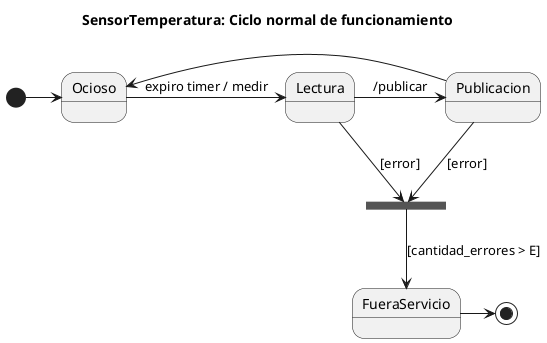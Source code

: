 @startuml

title SensorTemperatura: Ciclo normal de funcionamiento

[*] -> Ocioso
Ocioso -> Lectura: expiro timer / medir
Lectura -> Publicacion: /publicar
Publicacion -> Ocioso

state join_error <<join>>
Lectura --> join_error: [error]
Publicacion --> join_error: [error]
join_error --> FueraServicio: [cantidad_errores > E]
FueraServicio -> [*]

@enduml
